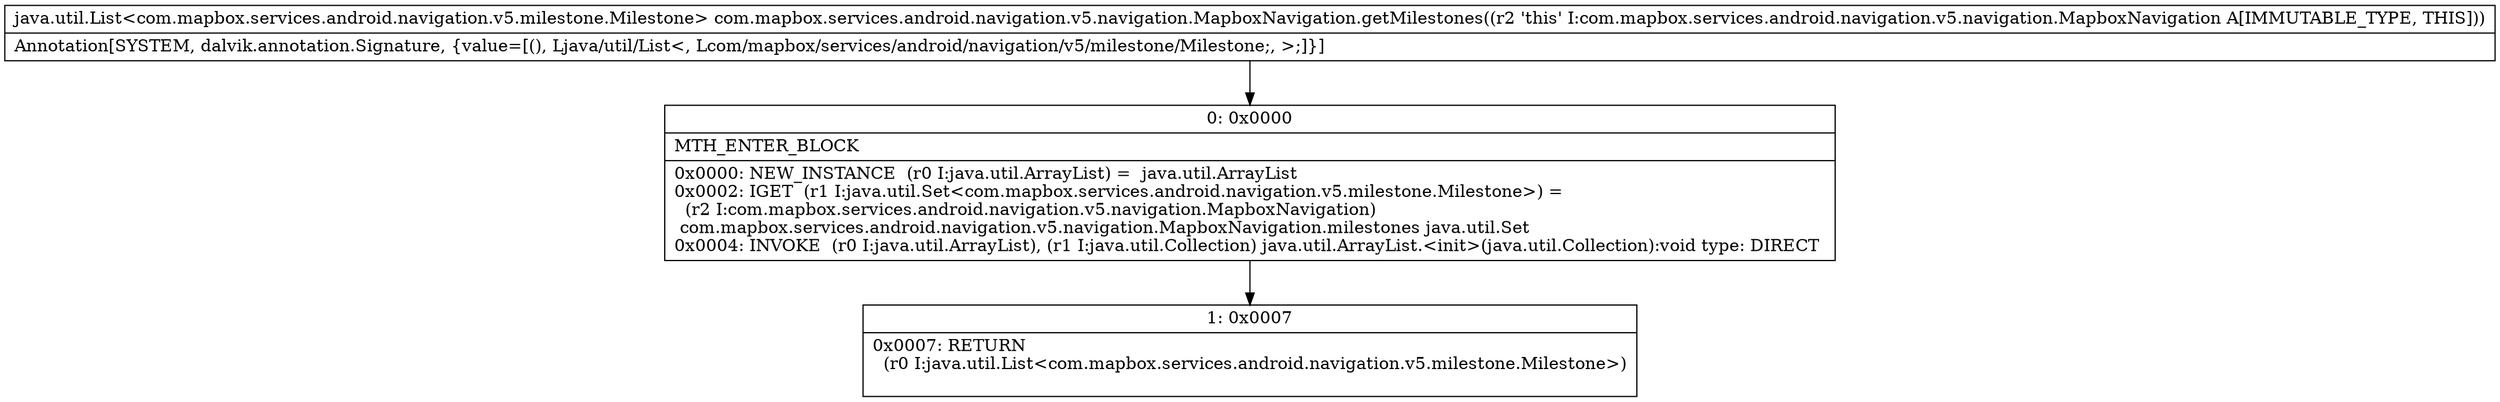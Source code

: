 digraph "CFG forcom.mapbox.services.android.navigation.v5.navigation.MapboxNavigation.getMilestones()Ljava\/util\/List;" {
Node_0 [shape=record,label="{0\:\ 0x0000|MTH_ENTER_BLOCK\l|0x0000: NEW_INSTANCE  (r0 I:java.util.ArrayList) =  java.util.ArrayList \l0x0002: IGET  (r1 I:java.util.Set\<com.mapbox.services.android.navigation.v5.milestone.Milestone\>) = \l  (r2 I:com.mapbox.services.android.navigation.v5.navigation.MapboxNavigation)\l com.mapbox.services.android.navigation.v5.navigation.MapboxNavigation.milestones java.util.Set \l0x0004: INVOKE  (r0 I:java.util.ArrayList), (r1 I:java.util.Collection) java.util.ArrayList.\<init\>(java.util.Collection):void type: DIRECT \l}"];
Node_1 [shape=record,label="{1\:\ 0x0007|0x0007: RETURN  \l  (r0 I:java.util.List\<com.mapbox.services.android.navigation.v5.milestone.Milestone\>)\l \l}"];
MethodNode[shape=record,label="{java.util.List\<com.mapbox.services.android.navigation.v5.milestone.Milestone\> com.mapbox.services.android.navigation.v5.navigation.MapboxNavigation.getMilestones((r2 'this' I:com.mapbox.services.android.navigation.v5.navigation.MapboxNavigation A[IMMUTABLE_TYPE, THIS]))  | Annotation[SYSTEM, dalvik.annotation.Signature, \{value=[(), Ljava\/util\/List\<, Lcom\/mapbox\/services\/android\/navigation\/v5\/milestone\/Milestone;, \>;]\}]\l}"];
MethodNode -> Node_0;
Node_0 -> Node_1;
}

